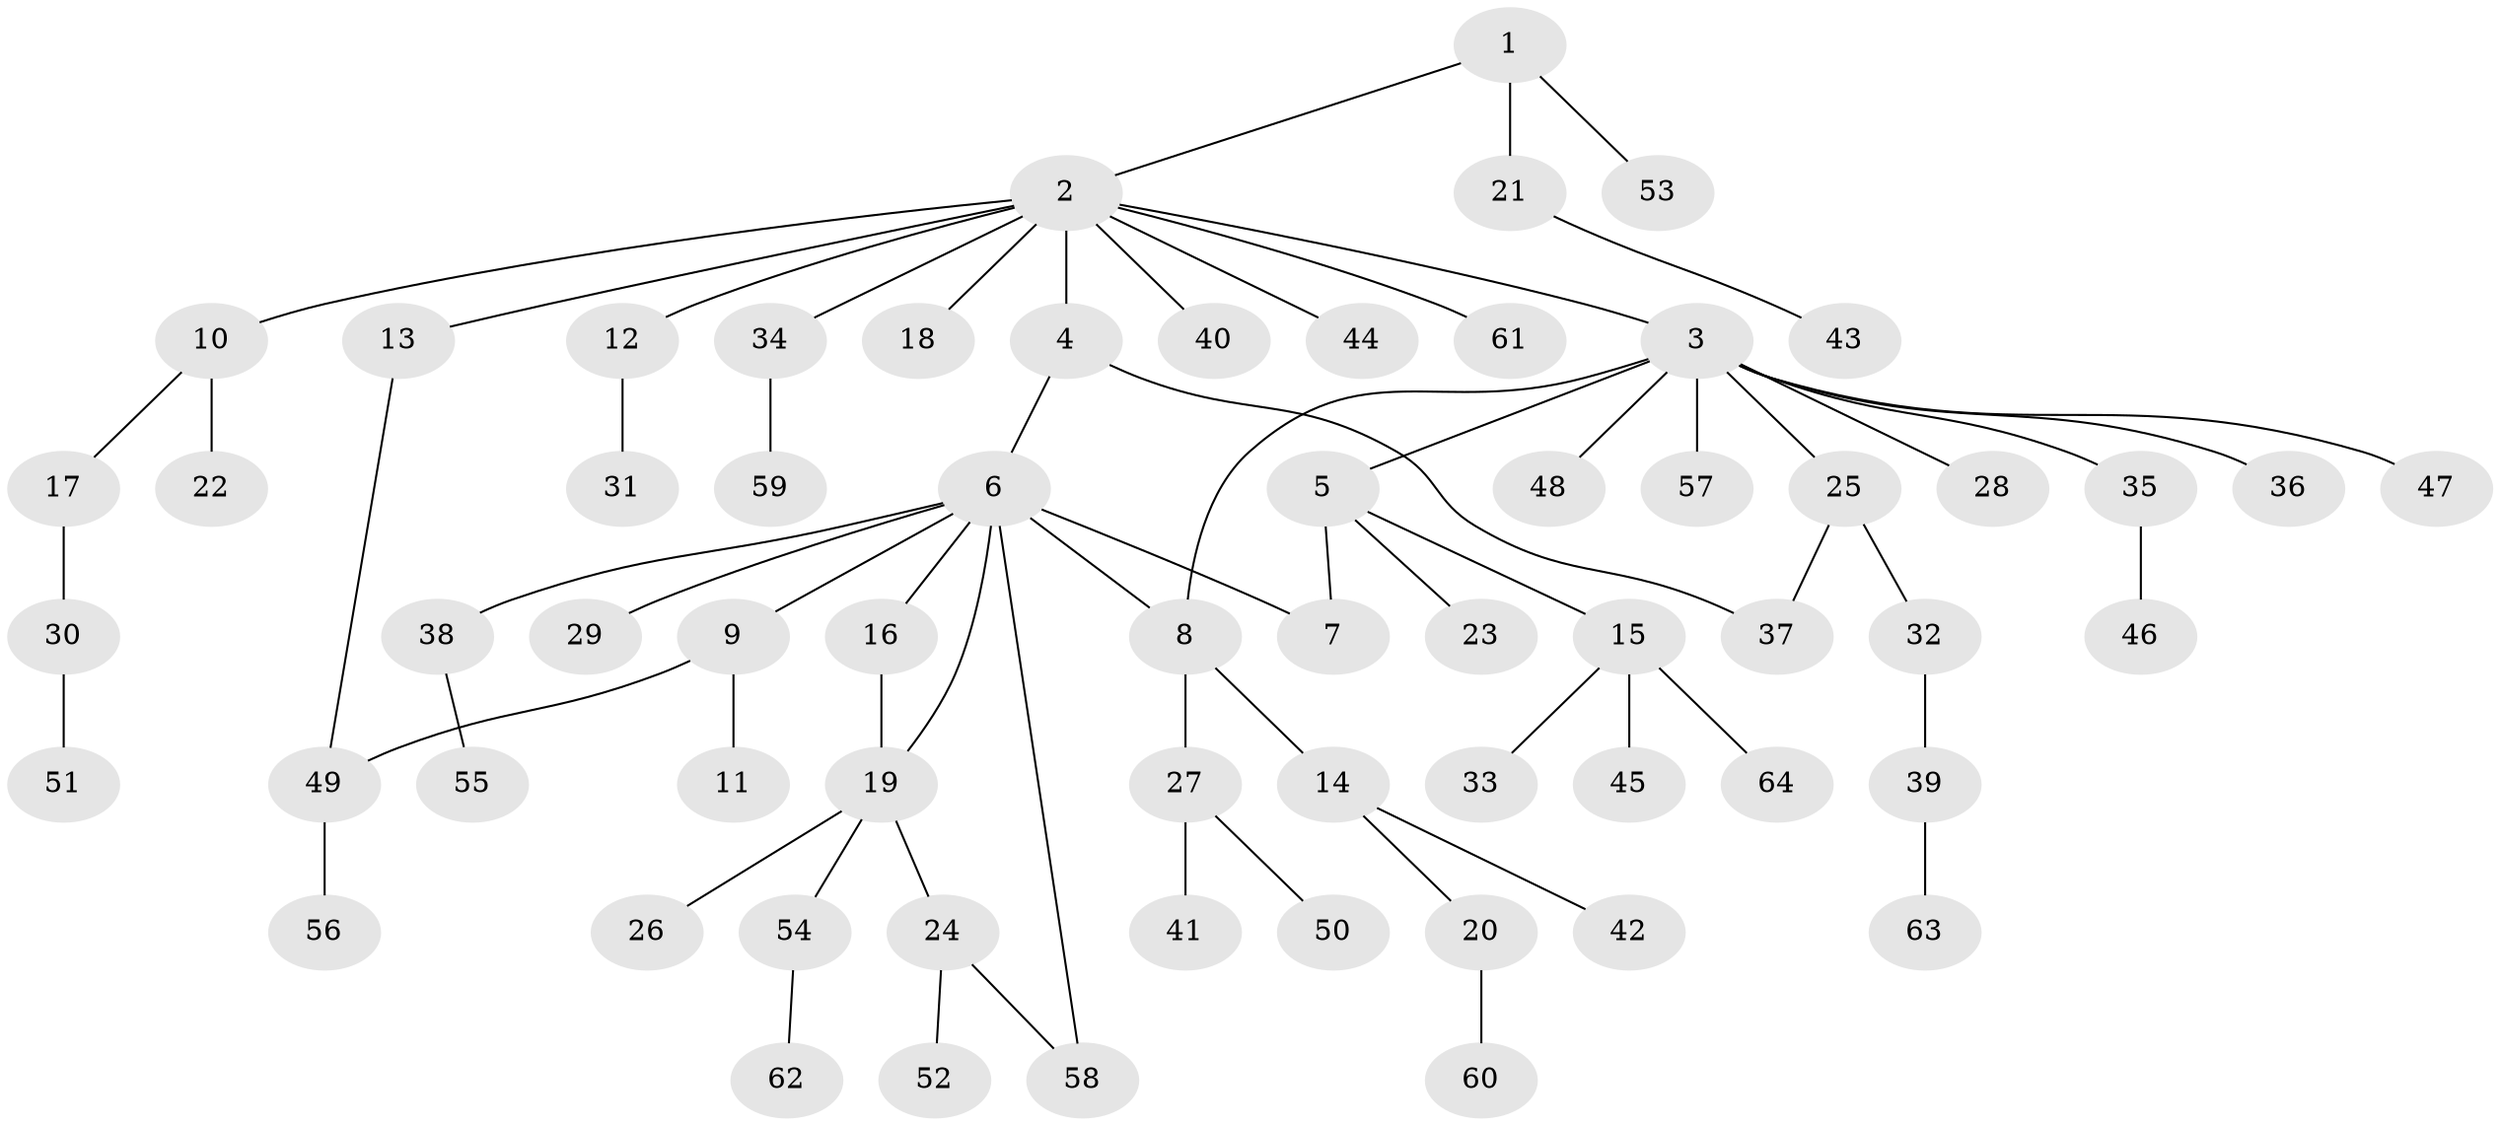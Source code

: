 // Generated by graph-tools (version 1.1) at 2025/26/03/09/25 03:26:06]
// undirected, 64 vertices, 69 edges
graph export_dot {
graph [start="1"]
  node [color=gray90,style=filled];
  1;
  2;
  3;
  4;
  5;
  6;
  7;
  8;
  9;
  10;
  11;
  12;
  13;
  14;
  15;
  16;
  17;
  18;
  19;
  20;
  21;
  22;
  23;
  24;
  25;
  26;
  27;
  28;
  29;
  30;
  31;
  32;
  33;
  34;
  35;
  36;
  37;
  38;
  39;
  40;
  41;
  42;
  43;
  44;
  45;
  46;
  47;
  48;
  49;
  50;
  51;
  52;
  53;
  54;
  55;
  56;
  57;
  58;
  59;
  60;
  61;
  62;
  63;
  64;
  1 -- 2;
  1 -- 21;
  1 -- 53;
  2 -- 3;
  2 -- 4;
  2 -- 10;
  2 -- 12;
  2 -- 13;
  2 -- 18;
  2 -- 34;
  2 -- 40;
  2 -- 44;
  2 -- 61;
  3 -- 5;
  3 -- 8;
  3 -- 25;
  3 -- 28;
  3 -- 35;
  3 -- 36;
  3 -- 47;
  3 -- 48;
  3 -- 57;
  4 -- 6;
  4 -- 37;
  5 -- 7;
  5 -- 15;
  5 -- 23;
  6 -- 7;
  6 -- 8;
  6 -- 9;
  6 -- 16;
  6 -- 19;
  6 -- 29;
  6 -- 38;
  6 -- 58;
  8 -- 14;
  8 -- 27;
  9 -- 11;
  9 -- 49;
  10 -- 17;
  10 -- 22;
  12 -- 31;
  13 -- 49;
  14 -- 20;
  14 -- 42;
  15 -- 33;
  15 -- 45;
  15 -- 64;
  16 -- 19;
  17 -- 30;
  19 -- 24;
  19 -- 26;
  19 -- 54;
  20 -- 60;
  21 -- 43;
  24 -- 52;
  24 -- 58;
  25 -- 32;
  25 -- 37;
  27 -- 41;
  27 -- 50;
  30 -- 51;
  32 -- 39;
  34 -- 59;
  35 -- 46;
  38 -- 55;
  39 -- 63;
  49 -- 56;
  54 -- 62;
}
